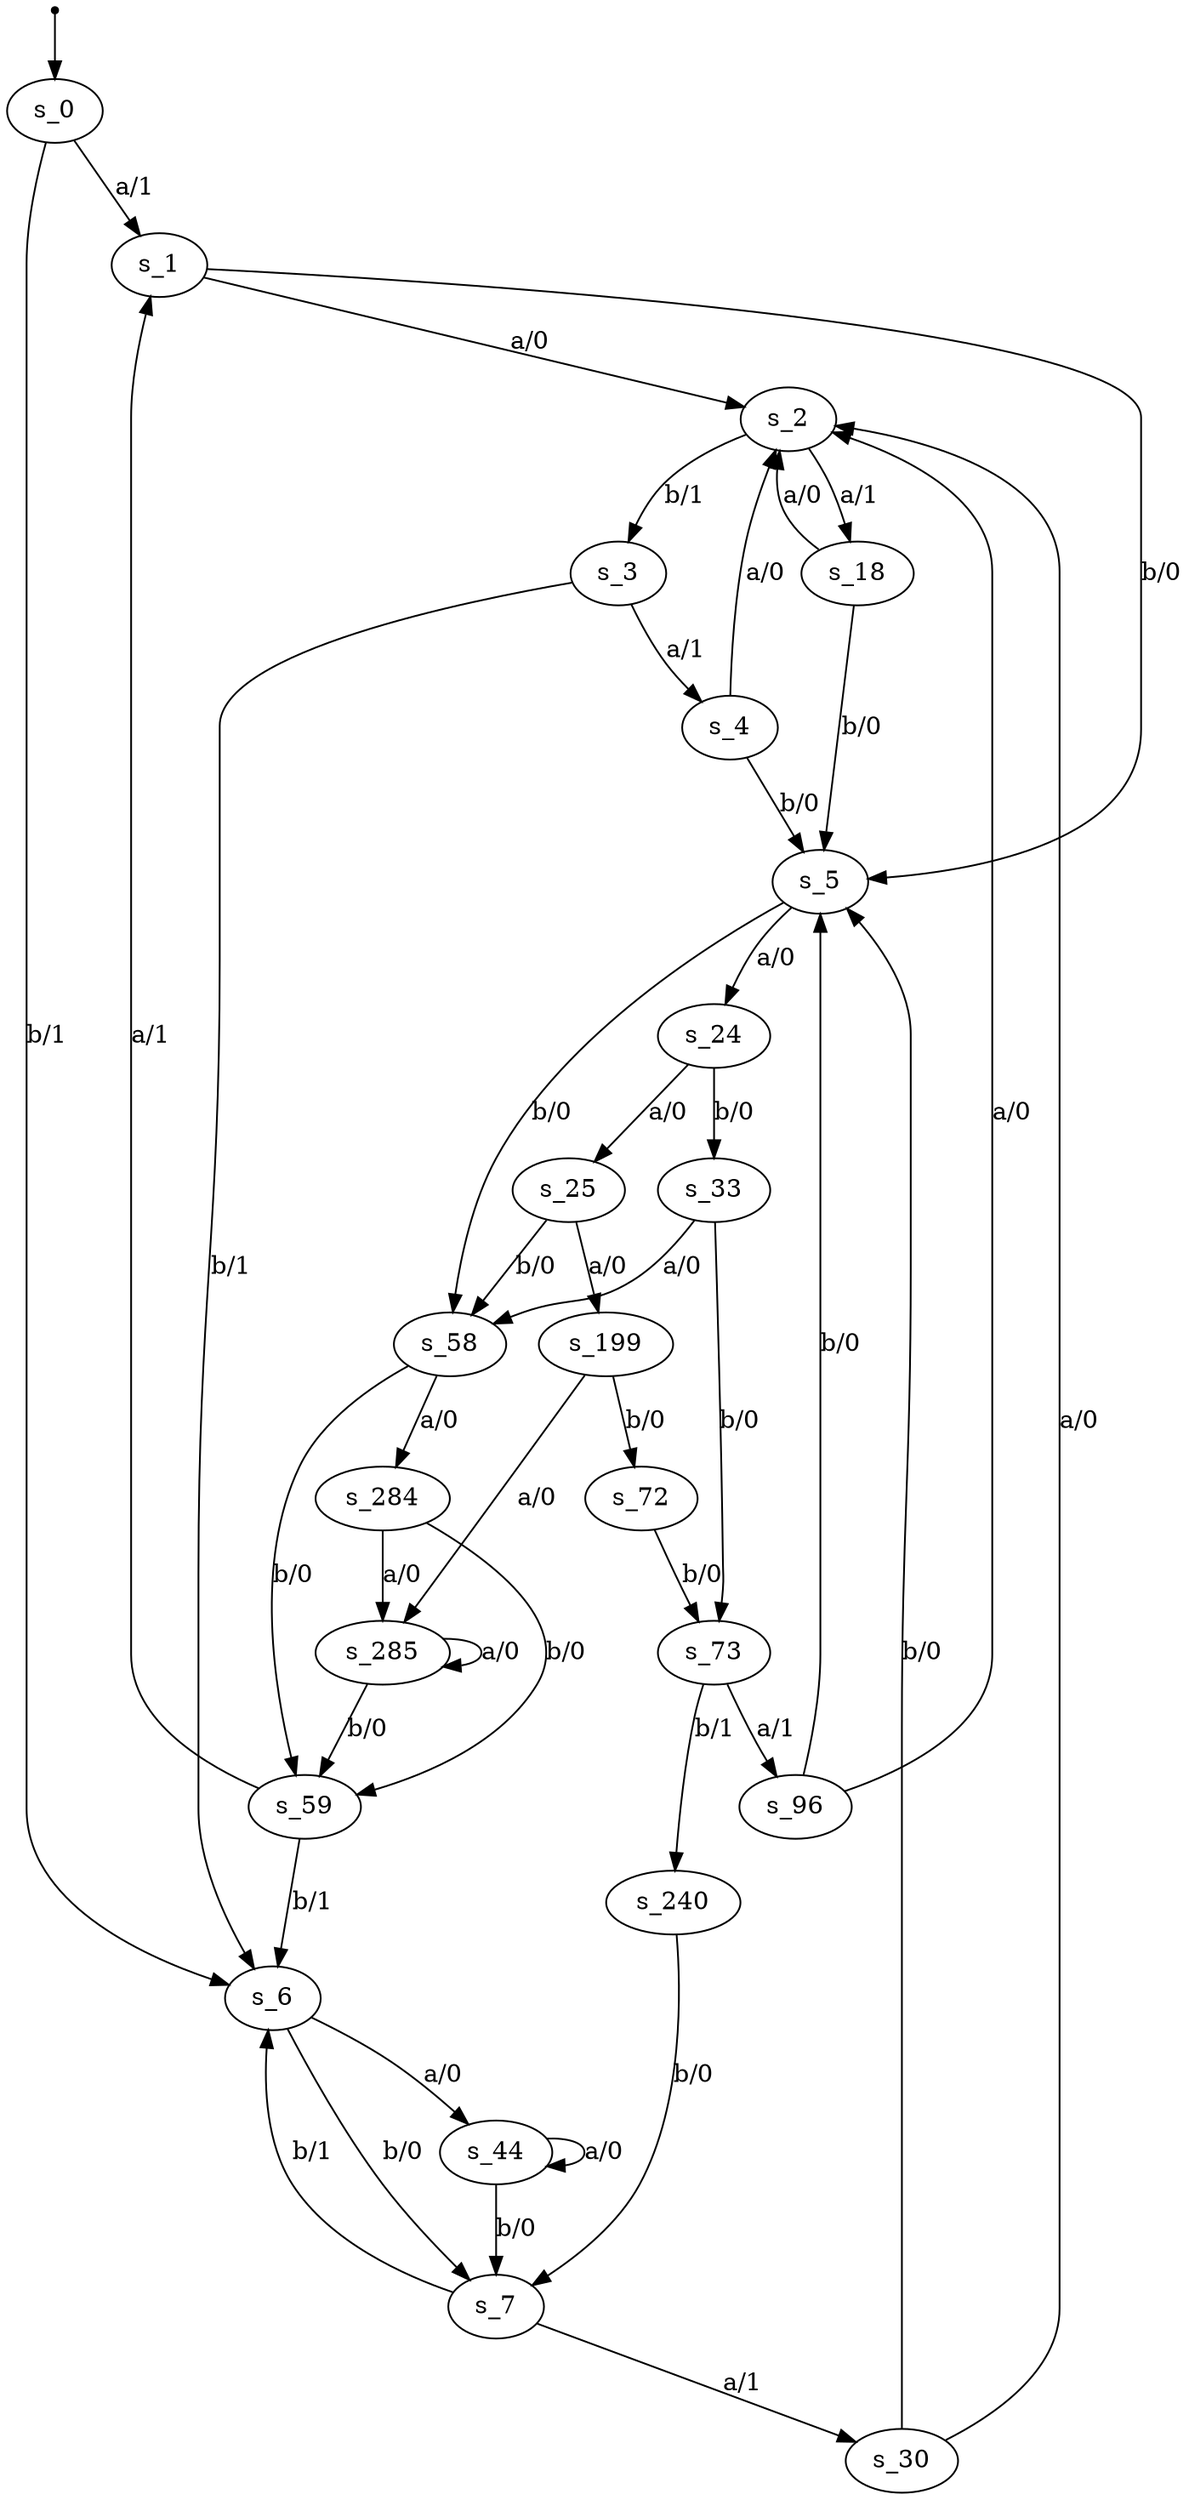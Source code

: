 digraph fsm {
	s_0 [root=true]
	s_1
	s_2
	s_3
	s_4
	s_5
	s_58
	s_59
	s_6
	s_44
	s_284
	s_285
	s_18
	s_7
	s_30
	s_24
	s_25
	s_199
	s_33
	s_73
	s_96
	s_240
	s_72
	qi [shape = point]
	qi -> s_0
	s_0 -> s_1 [label="a/1"]
	s_1 -> s_2 [label="a/0"]
	s_2 -> s_3 [label="b/1"]
	s_3 -> s_4 [label="a/1"]
	s_4 -> s_5 [label="b/0"]
	s_5 -> s_58 [label="b/0"]
	s_58 -> s_59 [label="b/0"]
	s_59 -> s_6 [label="b/1"]
	s_6 -> s_44 [label="a/0"]
	s_59 -> s_1 [label="a/1"]
	s_1 -> s_5 [label="b/0"]
	s_58 -> s_284 [label="a/0"]
	s_284 -> s_285 [label="a/0"]
	s_4 -> s_2 [label="a/0"]
	s_2 -> s_18 [label="a/1"]
	s_3 -> s_6 [label="b/1"]
	s_6 -> s_7 [label="b/0"]
	s_7 -> s_6 [label="b/1"]
	s_44 -> s_44 [label="a/0"]
	s_44 -> s_7 [label="b/0"]
	s_7 -> s_30 [label="a/1"]
	s_30 -> s_2 [label="a/0"]
	s_18 -> s_5 [label="b/0"]
	s_5 -> s_24 [label="a/0"]
	s_24 -> s_25 [label="a/0"]
	s_285 -> s_59 [label="b/0"]
	s_25 -> s_199 [label="a/0"]
	s_18 -> s_2 [label="a/0"]
	s_24 -> s_33 [label="b/0"]
	s_33 -> s_73 [label="b/0"]
	s_73 -> s_96 [label="a/1"]
	s_96 -> s_5 [label="b/0"]
	s_96 -> s_2 [label="a/0"]
	s_73 -> s_240 [label="b/1"]
	s_240 -> s_7 [label="b/0"]
	s_33 -> s_58 [label="a/0"]
	s_199 -> s_72 [label="b/0"]
	s_72 -> s_73 [label="b/0"]
	s_25 -> s_58 [label="b/0"]
	s_285 -> s_285 [label="a/0"]
	s_284 -> s_59 [label="b/0"]
	s_0 -> s_6 [label="b/1"]
	s_30 -> s_5 [label="b/0"]
	s_199 -> s_285 [label="a/0"]
}